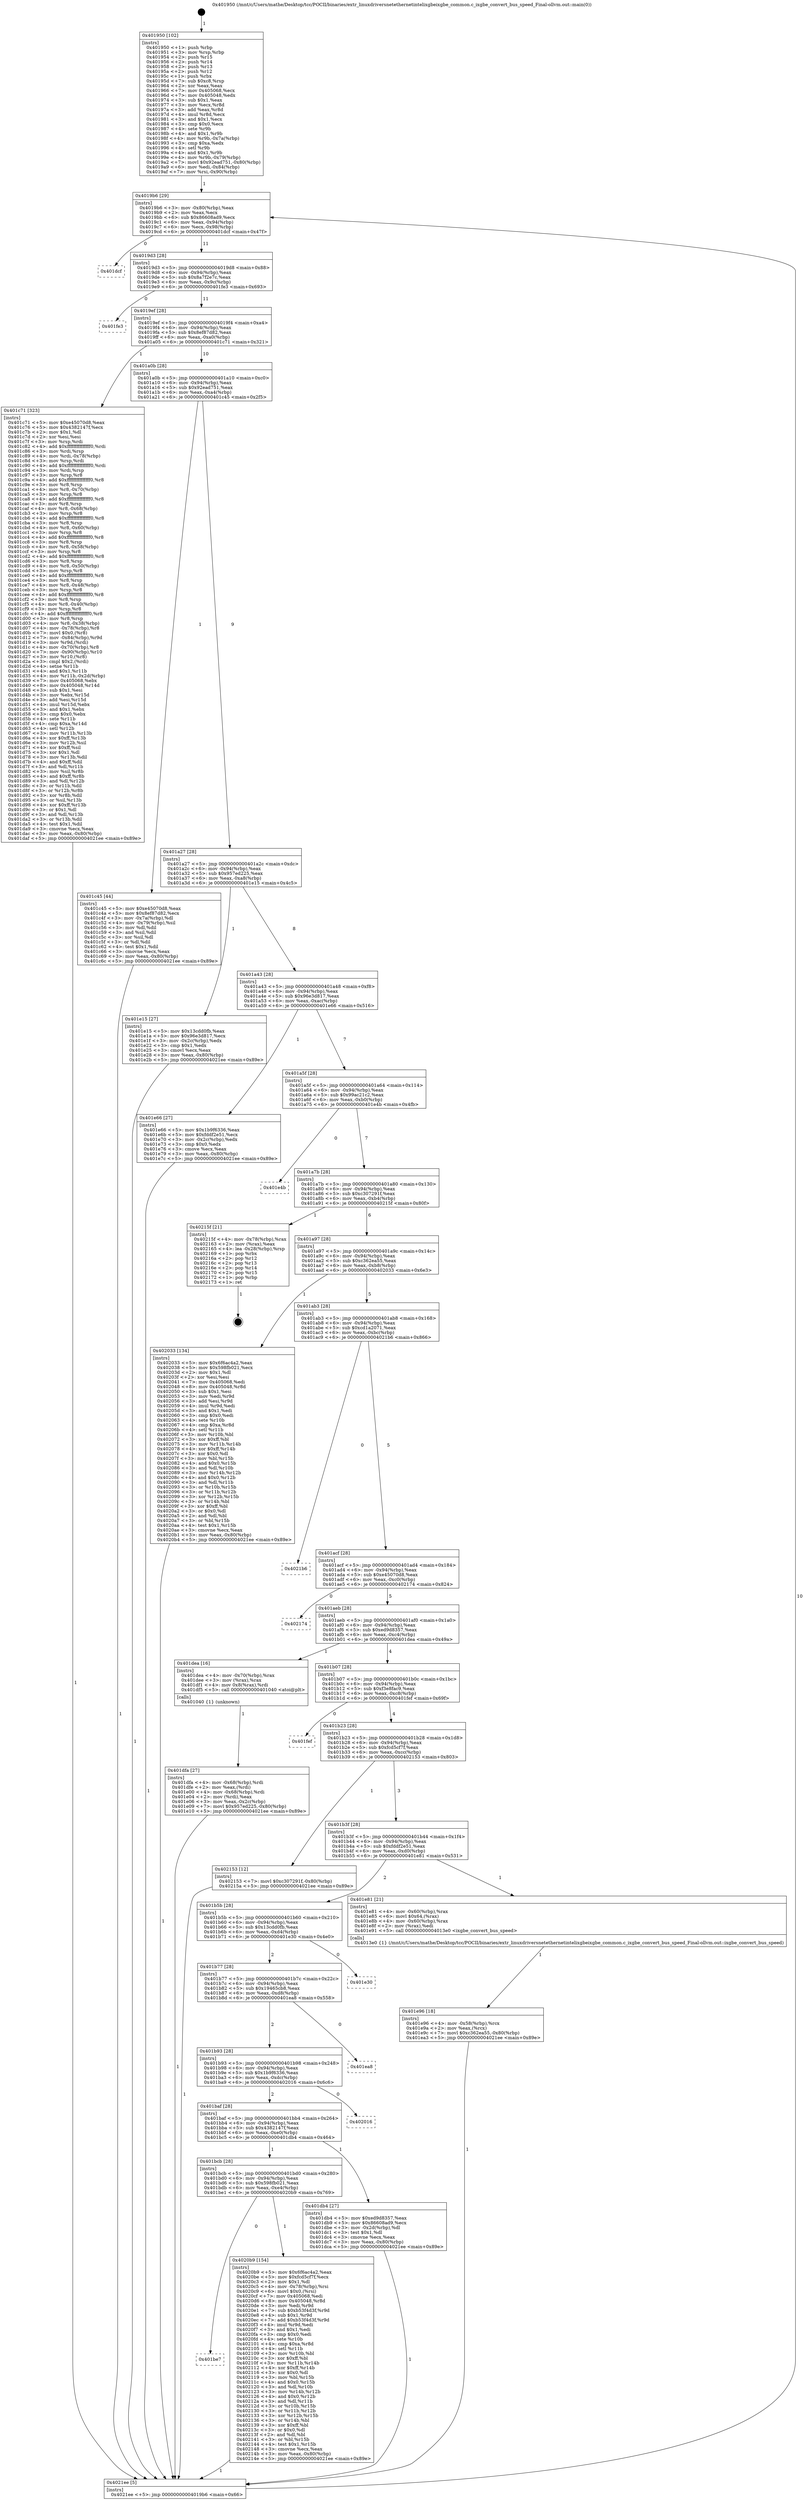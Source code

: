 digraph "0x401950" {
  label = "0x401950 (/mnt/c/Users/mathe/Desktop/tcc/POCII/binaries/extr_linuxdriversnetethernetintelixgbeixgbe_common.c_ixgbe_convert_bus_speed_Final-ollvm.out::main(0))"
  labelloc = "t"
  node[shape=record]

  Entry [label="",width=0.3,height=0.3,shape=circle,fillcolor=black,style=filled]
  "0x4019b6" [label="{
     0x4019b6 [29]\l
     | [instrs]\l
     &nbsp;&nbsp;0x4019b6 \<+3\>: mov -0x80(%rbp),%eax\l
     &nbsp;&nbsp;0x4019b9 \<+2\>: mov %eax,%ecx\l
     &nbsp;&nbsp;0x4019bb \<+6\>: sub $0x86608ad9,%ecx\l
     &nbsp;&nbsp;0x4019c1 \<+6\>: mov %eax,-0x94(%rbp)\l
     &nbsp;&nbsp;0x4019c7 \<+6\>: mov %ecx,-0x98(%rbp)\l
     &nbsp;&nbsp;0x4019cd \<+6\>: je 0000000000401dcf \<main+0x47f\>\l
  }"]
  "0x401dcf" [label="{
     0x401dcf\l
  }", style=dashed]
  "0x4019d3" [label="{
     0x4019d3 [28]\l
     | [instrs]\l
     &nbsp;&nbsp;0x4019d3 \<+5\>: jmp 00000000004019d8 \<main+0x88\>\l
     &nbsp;&nbsp;0x4019d8 \<+6\>: mov -0x94(%rbp),%eax\l
     &nbsp;&nbsp;0x4019de \<+5\>: sub $0x8a7f2e7c,%eax\l
     &nbsp;&nbsp;0x4019e3 \<+6\>: mov %eax,-0x9c(%rbp)\l
     &nbsp;&nbsp;0x4019e9 \<+6\>: je 0000000000401fe3 \<main+0x693\>\l
  }"]
  Exit [label="",width=0.3,height=0.3,shape=circle,fillcolor=black,style=filled,peripheries=2]
  "0x401fe3" [label="{
     0x401fe3\l
  }", style=dashed]
  "0x4019ef" [label="{
     0x4019ef [28]\l
     | [instrs]\l
     &nbsp;&nbsp;0x4019ef \<+5\>: jmp 00000000004019f4 \<main+0xa4\>\l
     &nbsp;&nbsp;0x4019f4 \<+6\>: mov -0x94(%rbp),%eax\l
     &nbsp;&nbsp;0x4019fa \<+5\>: sub $0x8ef87d82,%eax\l
     &nbsp;&nbsp;0x4019ff \<+6\>: mov %eax,-0xa0(%rbp)\l
     &nbsp;&nbsp;0x401a05 \<+6\>: je 0000000000401c71 \<main+0x321\>\l
  }"]
  "0x401be7" [label="{
     0x401be7\l
  }", style=dashed]
  "0x401c71" [label="{
     0x401c71 [323]\l
     | [instrs]\l
     &nbsp;&nbsp;0x401c71 \<+5\>: mov $0xe45070d8,%eax\l
     &nbsp;&nbsp;0x401c76 \<+5\>: mov $0x4382147f,%ecx\l
     &nbsp;&nbsp;0x401c7b \<+2\>: mov $0x1,%dl\l
     &nbsp;&nbsp;0x401c7d \<+2\>: xor %esi,%esi\l
     &nbsp;&nbsp;0x401c7f \<+3\>: mov %rsp,%rdi\l
     &nbsp;&nbsp;0x401c82 \<+4\>: add $0xfffffffffffffff0,%rdi\l
     &nbsp;&nbsp;0x401c86 \<+3\>: mov %rdi,%rsp\l
     &nbsp;&nbsp;0x401c89 \<+4\>: mov %rdi,-0x78(%rbp)\l
     &nbsp;&nbsp;0x401c8d \<+3\>: mov %rsp,%rdi\l
     &nbsp;&nbsp;0x401c90 \<+4\>: add $0xfffffffffffffff0,%rdi\l
     &nbsp;&nbsp;0x401c94 \<+3\>: mov %rdi,%rsp\l
     &nbsp;&nbsp;0x401c97 \<+3\>: mov %rsp,%r8\l
     &nbsp;&nbsp;0x401c9a \<+4\>: add $0xfffffffffffffff0,%r8\l
     &nbsp;&nbsp;0x401c9e \<+3\>: mov %r8,%rsp\l
     &nbsp;&nbsp;0x401ca1 \<+4\>: mov %r8,-0x70(%rbp)\l
     &nbsp;&nbsp;0x401ca5 \<+3\>: mov %rsp,%r8\l
     &nbsp;&nbsp;0x401ca8 \<+4\>: add $0xfffffffffffffff0,%r8\l
     &nbsp;&nbsp;0x401cac \<+3\>: mov %r8,%rsp\l
     &nbsp;&nbsp;0x401caf \<+4\>: mov %r8,-0x68(%rbp)\l
     &nbsp;&nbsp;0x401cb3 \<+3\>: mov %rsp,%r8\l
     &nbsp;&nbsp;0x401cb6 \<+4\>: add $0xfffffffffffffff0,%r8\l
     &nbsp;&nbsp;0x401cba \<+3\>: mov %r8,%rsp\l
     &nbsp;&nbsp;0x401cbd \<+4\>: mov %r8,-0x60(%rbp)\l
     &nbsp;&nbsp;0x401cc1 \<+3\>: mov %rsp,%r8\l
     &nbsp;&nbsp;0x401cc4 \<+4\>: add $0xfffffffffffffff0,%r8\l
     &nbsp;&nbsp;0x401cc8 \<+3\>: mov %r8,%rsp\l
     &nbsp;&nbsp;0x401ccb \<+4\>: mov %r8,-0x58(%rbp)\l
     &nbsp;&nbsp;0x401ccf \<+3\>: mov %rsp,%r8\l
     &nbsp;&nbsp;0x401cd2 \<+4\>: add $0xfffffffffffffff0,%r8\l
     &nbsp;&nbsp;0x401cd6 \<+3\>: mov %r8,%rsp\l
     &nbsp;&nbsp;0x401cd9 \<+4\>: mov %r8,-0x50(%rbp)\l
     &nbsp;&nbsp;0x401cdd \<+3\>: mov %rsp,%r8\l
     &nbsp;&nbsp;0x401ce0 \<+4\>: add $0xfffffffffffffff0,%r8\l
     &nbsp;&nbsp;0x401ce4 \<+3\>: mov %r8,%rsp\l
     &nbsp;&nbsp;0x401ce7 \<+4\>: mov %r8,-0x48(%rbp)\l
     &nbsp;&nbsp;0x401ceb \<+3\>: mov %rsp,%r8\l
     &nbsp;&nbsp;0x401cee \<+4\>: add $0xfffffffffffffff0,%r8\l
     &nbsp;&nbsp;0x401cf2 \<+3\>: mov %r8,%rsp\l
     &nbsp;&nbsp;0x401cf5 \<+4\>: mov %r8,-0x40(%rbp)\l
     &nbsp;&nbsp;0x401cf9 \<+3\>: mov %rsp,%r8\l
     &nbsp;&nbsp;0x401cfc \<+4\>: add $0xfffffffffffffff0,%r8\l
     &nbsp;&nbsp;0x401d00 \<+3\>: mov %r8,%rsp\l
     &nbsp;&nbsp;0x401d03 \<+4\>: mov %r8,-0x38(%rbp)\l
     &nbsp;&nbsp;0x401d07 \<+4\>: mov -0x78(%rbp),%r8\l
     &nbsp;&nbsp;0x401d0b \<+7\>: movl $0x0,(%r8)\l
     &nbsp;&nbsp;0x401d12 \<+7\>: mov -0x84(%rbp),%r9d\l
     &nbsp;&nbsp;0x401d19 \<+3\>: mov %r9d,(%rdi)\l
     &nbsp;&nbsp;0x401d1c \<+4\>: mov -0x70(%rbp),%r8\l
     &nbsp;&nbsp;0x401d20 \<+7\>: mov -0x90(%rbp),%r10\l
     &nbsp;&nbsp;0x401d27 \<+3\>: mov %r10,(%r8)\l
     &nbsp;&nbsp;0x401d2a \<+3\>: cmpl $0x2,(%rdi)\l
     &nbsp;&nbsp;0x401d2d \<+4\>: setne %r11b\l
     &nbsp;&nbsp;0x401d31 \<+4\>: and $0x1,%r11b\l
     &nbsp;&nbsp;0x401d35 \<+4\>: mov %r11b,-0x2d(%rbp)\l
     &nbsp;&nbsp;0x401d39 \<+7\>: mov 0x405068,%ebx\l
     &nbsp;&nbsp;0x401d40 \<+8\>: mov 0x405048,%r14d\l
     &nbsp;&nbsp;0x401d48 \<+3\>: sub $0x1,%esi\l
     &nbsp;&nbsp;0x401d4b \<+3\>: mov %ebx,%r15d\l
     &nbsp;&nbsp;0x401d4e \<+3\>: add %esi,%r15d\l
     &nbsp;&nbsp;0x401d51 \<+4\>: imul %r15d,%ebx\l
     &nbsp;&nbsp;0x401d55 \<+3\>: and $0x1,%ebx\l
     &nbsp;&nbsp;0x401d58 \<+3\>: cmp $0x0,%ebx\l
     &nbsp;&nbsp;0x401d5b \<+4\>: sete %r11b\l
     &nbsp;&nbsp;0x401d5f \<+4\>: cmp $0xa,%r14d\l
     &nbsp;&nbsp;0x401d63 \<+4\>: setl %r12b\l
     &nbsp;&nbsp;0x401d67 \<+3\>: mov %r11b,%r13b\l
     &nbsp;&nbsp;0x401d6a \<+4\>: xor $0xff,%r13b\l
     &nbsp;&nbsp;0x401d6e \<+3\>: mov %r12b,%sil\l
     &nbsp;&nbsp;0x401d71 \<+4\>: xor $0xff,%sil\l
     &nbsp;&nbsp;0x401d75 \<+3\>: xor $0x1,%dl\l
     &nbsp;&nbsp;0x401d78 \<+3\>: mov %r13b,%dil\l
     &nbsp;&nbsp;0x401d7b \<+4\>: and $0xff,%dil\l
     &nbsp;&nbsp;0x401d7f \<+3\>: and %dl,%r11b\l
     &nbsp;&nbsp;0x401d82 \<+3\>: mov %sil,%r8b\l
     &nbsp;&nbsp;0x401d85 \<+4\>: and $0xff,%r8b\l
     &nbsp;&nbsp;0x401d89 \<+3\>: and %dl,%r12b\l
     &nbsp;&nbsp;0x401d8c \<+3\>: or %r11b,%dil\l
     &nbsp;&nbsp;0x401d8f \<+3\>: or %r12b,%r8b\l
     &nbsp;&nbsp;0x401d92 \<+3\>: xor %r8b,%dil\l
     &nbsp;&nbsp;0x401d95 \<+3\>: or %sil,%r13b\l
     &nbsp;&nbsp;0x401d98 \<+4\>: xor $0xff,%r13b\l
     &nbsp;&nbsp;0x401d9c \<+3\>: or $0x1,%dl\l
     &nbsp;&nbsp;0x401d9f \<+3\>: and %dl,%r13b\l
     &nbsp;&nbsp;0x401da2 \<+3\>: or %r13b,%dil\l
     &nbsp;&nbsp;0x401da5 \<+4\>: test $0x1,%dil\l
     &nbsp;&nbsp;0x401da9 \<+3\>: cmovne %ecx,%eax\l
     &nbsp;&nbsp;0x401dac \<+3\>: mov %eax,-0x80(%rbp)\l
     &nbsp;&nbsp;0x401daf \<+5\>: jmp 00000000004021ee \<main+0x89e\>\l
  }"]
  "0x401a0b" [label="{
     0x401a0b [28]\l
     | [instrs]\l
     &nbsp;&nbsp;0x401a0b \<+5\>: jmp 0000000000401a10 \<main+0xc0\>\l
     &nbsp;&nbsp;0x401a10 \<+6\>: mov -0x94(%rbp),%eax\l
     &nbsp;&nbsp;0x401a16 \<+5\>: sub $0x92ead751,%eax\l
     &nbsp;&nbsp;0x401a1b \<+6\>: mov %eax,-0xa4(%rbp)\l
     &nbsp;&nbsp;0x401a21 \<+6\>: je 0000000000401c45 \<main+0x2f5\>\l
  }"]
  "0x4020b9" [label="{
     0x4020b9 [154]\l
     | [instrs]\l
     &nbsp;&nbsp;0x4020b9 \<+5\>: mov $0x6f6ac4a2,%eax\l
     &nbsp;&nbsp;0x4020be \<+5\>: mov $0xfcd5cf7f,%ecx\l
     &nbsp;&nbsp;0x4020c3 \<+2\>: mov $0x1,%dl\l
     &nbsp;&nbsp;0x4020c5 \<+4\>: mov -0x78(%rbp),%rsi\l
     &nbsp;&nbsp;0x4020c9 \<+6\>: movl $0x0,(%rsi)\l
     &nbsp;&nbsp;0x4020cf \<+7\>: mov 0x405068,%edi\l
     &nbsp;&nbsp;0x4020d6 \<+8\>: mov 0x405048,%r8d\l
     &nbsp;&nbsp;0x4020de \<+3\>: mov %edi,%r9d\l
     &nbsp;&nbsp;0x4020e1 \<+7\>: sub $0xb53f4d3f,%r9d\l
     &nbsp;&nbsp;0x4020e8 \<+4\>: sub $0x1,%r9d\l
     &nbsp;&nbsp;0x4020ec \<+7\>: add $0xb53f4d3f,%r9d\l
     &nbsp;&nbsp;0x4020f3 \<+4\>: imul %r9d,%edi\l
     &nbsp;&nbsp;0x4020f7 \<+3\>: and $0x1,%edi\l
     &nbsp;&nbsp;0x4020fa \<+3\>: cmp $0x0,%edi\l
     &nbsp;&nbsp;0x4020fd \<+4\>: sete %r10b\l
     &nbsp;&nbsp;0x402101 \<+4\>: cmp $0xa,%r8d\l
     &nbsp;&nbsp;0x402105 \<+4\>: setl %r11b\l
     &nbsp;&nbsp;0x402109 \<+3\>: mov %r10b,%bl\l
     &nbsp;&nbsp;0x40210c \<+3\>: xor $0xff,%bl\l
     &nbsp;&nbsp;0x40210f \<+3\>: mov %r11b,%r14b\l
     &nbsp;&nbsp;0x402112 \<+4\>: xor $0xff,%r14b\l
     &nbsp;&nbsp;0x402116 \<+3\>: xor $0x0,%dl\l
     &nbsp;&nbsp;0x402119 \<+3\>: mov %bl,%r15b\l
     &nbsp;&nbsp;0x40211c \<+4\>: and $0x0,%r15b\l
     &nbsp;&nbsp;0x402120 \<+3\>: and %dl,%r10b\l
     &nbsp;&nbsp;0x402123 \<+3\>: mov %r14b,%r12b\l
     &nbsp;&nbsp;0x402126 \<+4\>: and $0x0,%r12b\l
     &nbsp;&nbsp;0x40212a \<+3\>: and %dl,%r11b\l
     &nbsp;&nbsp;0x40212d \<+3\>: or %r10b,%r15b\l
     &nbsp;&nbsp;0x402130 \<+3\>: or %r11b,%r12b\l
     &nbsp;&nbsp;0x402133 \<+3\>: xor %r12b,%r15b\l
     &nbsp;&nbsp;0x402136 \<+3\>: or %r14b,%bl\l
     &nbsp;&nbsp;0x402139 \<+3\>: xor $0xff,%bl\l
     &nbsp;&nbsp;0x40213c \<+3\>: or $0x0,%dl\l
     &nbsp;&nbsp;0x40213f \<+2\>: and %dl,%bl\l
     &nbsp;&nbsp;0x402141 \<+3\>: or %bl,%r15b\l
     &nbsp;&nbsp;0x402144 \<+4\>: test $0x1,%r15b\l
     &nbsp;&nbsp;0x402148 \<+3\>: cmovne %ecx,%eax\l
     &nbsp;&nbsp;0x40214b \<+3\>: mov %eax,-0x80(%rbp)\l
     &nbsp;&nbsp;0x40214e \<+5\>: jmp 00000000004021ee \<main+0x89e\>\l
  }"]
  "0x401c45" [label="{
     0x401c45 [44]\l
     | [instrs]\l
     &nbsp;&nbsp;0x401c45 \<+5\>: mov $0xe45070d8,%eax\l
     &nbsp;&nbsp;0x401c4a \<+5\>: mov $0x8ef87d82,%ecx\l
     &nbsp;&nbsp;0x401c4f \<+3\>: mov -0x7a(%rbp),%dl\l
     &nbsp;&nbsp;0x401c52 \<+4\>: mov -0x79(%rbp),%sil\l
     &nbsp;&nbsp;0x401c56 \<+3\>: mov %dl,%dil\l
     &nbsp;&nbsp;0x401c59 \<+3\>: and %sil,%dil\l
     &nbsp;&nbsp;0x401c5c \<+3\>: xor %sil,%dl\l
     &nbsp;&nbsp;0x401c5f \<+3\>: or %dl,%dil\l
     &nbsp;&nbsp;0x401c62 \<+4\>: test $0x1,%dil\l
     &nbsp;&nbsp;0x401c66 \<+3\>: cmovne %ecx,%eax\l
     &nbsp;&nbsp;0x401c69 \<+3\>: mov %eax,-0x80(%rbp)\l
     &nbsp;&nbsp;0x401c6c \<+5\>: jmp 00000000004021ee \<main+0x89e\>\l
  }"]
  "0x401a27" [label="{
     0x401a27 [28]\l
     | [instrs]\l
     &nbsp;&nbsp;0x401a27 \<+5\>: jmp 0000000000401a2c \<main+0xdc\>\l
     &nbsp;&nbsp;0x401a2c \<+6\>: mov -0x94(%rbp),%eax\l
     &nbsp;&nbsp;0x401a32 \<+5\>: sub $0x957ed225,%eax\l
     &nbsp;&nbsp;0x401a37 \<+6\>: mov %eax,-0xa8(%rbp)\l
     &nbsp;&nbsp;0x401a3d \<+6\>: je 0000000000401e15 \<main+0x4c5\>\l
  }"]
  "0x4021ee" [label="{
     0x4021ee [5]\l
     | [instrs]\l
     &nbsp;&nbsp;0x4021ee \<+5\>: jmp 00000000004019b6 \<main+0x66\>\l
  }"]
  "0x401950" [label="{
     0x401950 [102]\l
     | [instrs]\l
     &nbsp;&nbsp;0x401950 \<+1\>: push %rbp\l
     &nbsp;&nbsp;0x401951 \<+3\>: mov %rsp,%rbp\l
     &nbsp;&nbsp;0x401954 \<+2\>: push %r15\l
     &nbsp;&nbsp;0x401956 \<+2\>: push %r14\l
     &nbsp;&nbsp;0x401958 \<+2\>: push %r13\l
     &nbsp;&nbsp;0x40195a \<+2\>: push %r12\l
     &nbsp;&nbsp;0x40195c \<+1\>: push %rbx\l
     &nbsp;&nbsp;0x40195d \<+7\>: sub $0xc8,%rsp\l
     &nbsp;&nbsp;0x401964 \<+2\>: xor %eax,%eax\l
     &nbsp;&nbsp;0x401966 \<+7\>: mov 0x405068,%ecx\l
     &nbsp;&nbsp;0x40196d \<+7\>: mov 0x405048,%edx\l
     &nbsp;&nbsp;0x401974 \<+3\>: sub $0x1,%eax\l
     &nbsp;&nbsp;0x401977 \<+3\>: mov %ecx,%r8d\l
     &nbsp;&nbsp;0x40197a \<+3\>: add %eax,%r8d\l
     &nbsp;&nbsp;0x40197d \<+4\>: imul %r8d,%ecx\l
     &nbsp;&nbsp;0x401981 \<+3\>: and $0x1,%ecx\l
     &nbsp;&nbsp;0x401984 \<+3\>: cmp $0x0,%ecx\l
     &nbsp;&nbsp;0x401987 \<+4\>: sete %r9b\l
     &nbsp;&nbsp;0x40198b \<+4\>: and $0x1,%r9b\l
     &nbsp;&nbsp;0x40198f \<+4\>: mov %r9b,-0x7a(%rbp)\l
     &nbsp;&nbsp;0x401993 \<+3\>: cmp $0xa,%edx\l
     &nbsp;&nbsp;0x401996 \<+4\>: setl %r9b\l
     &nbsp;&nbsp;0x40199a \<+4\>: and $0x1,%r9b\l
     &nbsp;&nbsp;0x40199e \<+4\>: mov %r9b,-0x79(%rbp)\l
     &nbsp;&nbsp;0x4019a2 \<+7\>: movl $0x92ead751,-0x80(%rbp)\l
     &nbsp;&nbsp;0x4019a9 \<+6\>: mov %edi,-0x84(%rbp)\l
     &nbsp;&nbsp;0x4019af \<+7\>: mov %rsi,-0x90(%rbp)\l
  }"]
  "0x401e96" [label="{
     0x401e96 [18]\l
     | [instrs]\l
     &nbsp;&nbsp;0x401e96 \<+4\>: mov -0x58(%rbp),%rcx\l
     &nbsp;&nbsp;0x401e9a \<+2\>: mov %eax,(%rcx)\l
     &nbsp;&nbsp;0x401e9c \<+7\>: movl $0xc362ea55,-0x80(%rbp)\l
     &nbsp;&nbsp;0x401ea3 \<+5\>: jmp 00000000004021ee \<main+0x89e\>\l
  }"]
  "0x401dfa" [label="{
     0x401dfa [27]\l
     | [instrs]\l
     &nbsp;&nbsp;0x401dfa \<+4\>: mov -0x68(%rbp),%rdi\l
     &nbsp;&nbsp;0x401dfe \<+2\>: mov %eax,(%rdi)\l
     &nbsp;&nbsp;0x401e00 \<+4\>: mov -0x68(%rbp),%rdi\l
     &nbsp;&nbsp;0x401e04 \<+2\>: mov (%rdi),%eax\l
     &nbsp;&nbsp;0x401e06 \<+3\>: mov %eax,-0x2c(%rbp)\l
     &nbsp;&nbsp;0x401e09 \<+7\>: movl $0x957ed225,-0x80(%rbp)\l
     &nbsp;&nbsp;0x401e10 \<+5\>: jmp 00000000004021ee \<main+0x89e\>\l
  }"]
  "0x401e15" [label="{
     0x401e15 [27]\l
     | [instrs]\l
     &nbsp;&nbsp;0x401e15 \<+5\>: mov $0x13cdd0fb,%eax\l
     &nbsp;&nbsp;0x401e1a \<+5\>: mov $0x96e3d817,%ecx\l
     &nbsp;&nbsp;0x401e1f \<+3\>: mov -0x2c(%rbp),%edx\l
     &nbsp;&nbsp;0x401e22 \<+3\>: cmp $0x1,%edx\l
     &nbsp;&nbsp;0x401e25 \<+3\>: cmovl %ecx,%eax\l
     &nbsp;&nbsp;0x401e28 \<+3\>: mov %eax,-0x80(%rbp)\l
     &nbsp;&nbsp;0x401e2b \<+5\>: jmp 00000000004021ee \<main+0x89e\>\l
  }"]
  "0x401a43" [label="{
     0x401a43 [28]\l
     | [instrs]\l
     &nbsp;&nbsp;0x401a43 \<+5\>: jmp 0000000000401a48 \<main+0xf8\>\l
     &nbsp;&nbsp;0x401a48 \<+6\>: mov -0x94(%rbp),%eax\l
     &nbsp;&nbsp;0x401a4e \<+5\>: sub $0x96e3d817,%eax\l
     &nbsp;&nbsp;0x401a53 \<+6\>: mov %eax,-0xac(%rbp)\l
     &nbsp;&nbsp;0x401a59 \<+6\>: je 0000000000401e66 \<main+0x516\>\l
  }"]
  "0x401bcb" [label="{
     0x401bcb [28]\l
     | [instrs]\l
     &nbsp;&nbsp;0x401bcb \<+5\>: jmp 0000000000401bd0 \<main+0x280\>\l
     &nbsp;&nbsp;0x401bd0 \<+6\>: mov -0x94(%rbp),%eax\l
     &nbsp;&nbsp;0x401bd6 \<+5\>: sub $0x598fb021,%eax\l
     &nbsp;&nbsp;0x401bdb \<+6\>: mov %eax,-0xe4(%rbp)\l
     &nbsp;&nbsp;0x401be1 \<+6\>: je 00000000004020b9 \<main+0x769\>\l
  }"]
  "0x401e66" [label="{
     0x401e66 [27]\l
     | [instrs]\l
     &nbsp;&nbsp;0x401e66 \<+5\>: mov $0x1b9f6336,%eax\l
     &nbsp;&nbsp;0x401e6b \<+5\>: mov $0xfddf2e51,%ecx\l
     &nbsp;&nbsp;0x401e70 \<+3\>: mov -0x2c(%rbp),%edx\l
     &nbsp;&nbsp;0x401e73 \<+3\>: cmp $0x0,%edx\l
     &nbsp;&nbsp;0x401e76 \<+3\>: cmove %ecx,%eax\l
     &nbsp;&nbsp;0x401e79 \<+3\>: mov %eax,-0x80(%rbp)\l
     &nbsp;&nbsp;0x401e7c \<+5\>: jmp 00000000004021ee \<main+0x89e\>\l
  }"]
  "0x401a5f" [label="{
     0x401a5f [28]\l
     | [instrs]\l
     &nbsp;&nbsp;0x401a5f \<+5\>: jmp 0000000000401a64 \<main+0x114\>\l
     &nbsp;&nbsp;0x401a64 \<+6\>: mov -0x94(%rbp),%eax\l
     &nbsp;&nbsp;0x401a6a \<+5\>: sub $0x99ac21c2,%eax\l
     &nbsp;&nbsp;0x401a6f \<+6\>: mov %eax,-0xb0(%rbp)\l
     &nbsp;&nbsp;0x401a75 \<+6\>: je 0000000000401e4b \<main+0x4fb\>\l
  }"]
  "0x401db4" [label="{
     0x401db4 [27]\l
     | [instrs]\l
     &nbsp;&nbsp;0x401db4 \<+5\>: mov $0xed9d8357,%eax\l
     &nbsp;&nbsp;0x401db9 \<+5\>: mov $0x86608ad9,%ecx\l
     &nbsp;&nbsp;0x401dbe \<+3\>: mov -0x2d(%rbp),%dl\l
     &nbsp;&nbsp;0x401dc1 \<+3\>: test $0x1,%dl\l
     &nbsp;&nbsp;0x401dc4 \<+3\>: cmovne %ecx,%eax\l
     &nbsp;&nbsp;0x401dc7 \<+3\>: mov %eax,-0x80(%rbp)\l
     &nbsp;&nbsp;0x401dca \<+5\>: jmp 00000000004021ee \<main+0x89e\>\l
  }"]
  "0x401e4b" [label="{
     0x401e4b\l
  }", style=dashed]
  "0x401a7b" [label="{
     0x401a7b [28]\l
     | [instrs]\l
     &nbsp;&nbsp;0x401a7b \<+5\>: jmp 0000000000401a80 \<main+0x130\>\l
     &nbsp;&nbsp;0x401a80 \<+6\>: mov -0x94(%rbp),%eax\l
     &nbsp;&nbsp;0x401a86 \<+5\>: sub $0xc307291f,%eax\l
     &nbsp;&nbsp;0x401a8b \<+6\>: mov %eax,-0xb4(%rbp)\l
     &nbsp;&nbsp;0x401a91 \<+6\>: je 000000000040215f \<main+0x80f\>\l
  }"]
  "0x401baf" [label="{
     0x401baf [28]\l
     | [instrs]\l
     &nbsp;&nbsp;0x401baf \<+5\>: jmp 0000000000401bb4 \<main+0x264\>\l
     &nbsp;&nbsp;0x401bb4 \<+6\>: mov -0x94(%rbp),%eax\l
     &nbsp;&nbsp;0x401bba \<+5\>: sub $0x4382147f,%eax\l
     &nbsp;&nbsp;0x401bbf \<+6\>: mov %eax,-0xe0(%rbp)\l
     &nbsp;&nbsp;0x401bc5 \<+6\>: je 0000000000401db4 \<main+0x464\>\l
  }"]
  "0x40215f" [label="{
     0x40215f [21]\l
     | [instrs]\l
     &nbsp;&nbsp;0x40215f \<+4\>: mov -0x78(%rbp),%rax\l
     &nbsp;&nbsp;0x402163 \<+2\>: mov (%rax),%eax\l
     &nbsp;&nbsp;0x402165 \<+4\>: lea -0x28(%rbp),%rsp\l
     &nbsp;&nbsp;0x402169 \<+1\>: pop %rbx\l
     &nbsp;&nbsp;0x40216a \<+2\>: pop %r12\l
     &nbsp;&nbsp;0x40216c \<+2\>: pop %r13\l
     &nbsp;&nbsp;0x40216e \<+2\>: pop %r14\l
     &nbsp;&nbsp;0x402170 \<+2\>: pop %r15\l
     &nbsp;&nbsp;0x402172 \<+1\>: pop %rbp\l
     &nbsp;&nbsp;0x402173 \<+1\>: ret\l
  }"]
  "0x401a97" [label="{
     0x401a97 [28]\l
     | [instrs]\l
     &nbsp;&nbsp;0x401a97 \<+5\>: jmp 0000000000401a9c \<main+0x14c\>\l
     &nbsp;&nbsp;0x401a9c \<+6\>: mov -0x94(%rbp),%eax\l
     &nbsp;&nbsp;0x401aa2 \<+5\>: sub $0xc362ea55,%eax\l
     &nbsp;&nbsp;0x401aa7 \<+6\>: mov %eax,-0xb8(%rbp)\l
     &nbsp;&nbsp;0x401aad \<+6\>: je 0000000000402033 \<main+0x6e3\>\l
  }"]
  "0x402016" [label="{
     0x402016\l
  }", style=dashed]
  "0x402033" [label="{
     0x402033 [134]\l
     | [instrs]\l
     &nbsp;&nbsp;0x402033 \<+5\>: mov $0x6f6ac4a2,%eax\l
     &nbsp;&nbsp;0x402038 \<+5\>: mov $0x598fb021,%ecx\l
     &nbsp;&nbsp;0x40203d \<+2\>: mov $0x1,%dl\l
     &nbsp;&nbsp;0x40203f \<+2\>: xor %esi,%esi\l
     &nbsp;&nbsp;0x402041 \<+7\>: mov 0x405068,%edi\l
     &nbsp;&nbsp;0x402048 \<+8\>: mov 0x405048,%r8d\l
     &nbsp;&nbsp;0x402050 \<+3\>: sub $0x1,%esi\l
     &nbsp;&nbsp;0x402053 \<+3\>: mov %edi,%r9d\l
     &nbsp;&nbsp;0x402056 \<+3\>: add %esi,%r9d\l
     &nbsp;&nbsp;0x402059 \<+4\>: imul %r9d,%edi\l
     &nbsp;&nbsp;0x40205d \<+3\>: and $0x1,%edi\l
     &nbsp;&nbsp;0x402060 \<+3\>: cmp $0x0,%edi\l
     &nbsp;&nbsp;0x402063 \<+4\>: sete %r10b\l
     &nbsp;&nbsp;0x402067 \<+4\>: cmp $0xa,%r8d\l
     &nbsp;&nbsp;0x40206b \<+4\>: setl %r11b\l
     &nbsp;&nbsp;0x40206f \<+3\>: mov %r10b,%bl\l
     &nbsp;&nbsp;0x402072 \<+3\>: xor $0xff,%bl\l
     &nbsp;&nbsp;0x402075 \<+3\>: mov %r11b,%r14b\l
     &nbsp;&nbsp;0x402078 \<+4\>: xor $0xff,%r14b\l
     &nbsp;&nbsp;0x40207c \<+3\>: xor $0x0,%dl\l
     &nbsp;&nbsp;0x40207f \<+3\>: mov %bl,%r15b\l
     &nbsp;&nbsp;0x402082 \<+4\>: and $0x0,%r15b\l
     &nbsp;&nbsp;0x402086 \<+3\>: and %dl,%r10b\l
     &nbsp;&nbsp;0x402089 \<+3\>: mov %r14b,%r12b\l
     &nbsp;&nbsp;0x40208c \<+4\>: and $0x0,%r12b\l
     &nbsp;&nbsp;0x402090 \<+3\>: and %dl,%r11b\l
     &nbsp;&nbsp;0x402093 \<+3\>: or %r10b,%r15b\l
     &nbsp;&nbsp;0x402096 \<+3\>: or %r11b,%r12b\l
     &nbsp;&nbsp;0x402099 \<+3\>: xor %r12b,%r15b\l
     &nbsp;&nbsp;0x40209c \<+3\>: or %r14b,%bl\l
     &nbsp;&nbsp;0x40209f \<+3\>: xor $0xff,%bl\l
     &nbsp;&nbsp;0x4020a2 \<+3\>: or $0x0,%dl\l
     &nbsp;&nbsp;0x4020a5 \<+2\>: and %dl,%bl\l
     &nbsp;&nbsp;0x4020a7 \<+3\>: or %bl,%r15b\l
     &nbsp;&nbsp;0x4020aa \<+4\>: test $0x1,%r15b\l
     &nbsp;&nbsp;0x4020ae \<+3\>: cmovne %ecx,%eax\l
     &nbsp;&nbsp;0x4020b1 \<+3\>: mov %eax,-0x80(%rbp)\l
     &nbsp;&nbsp;0x4020b4 \<+5\>: jmp 00000000004021ee \<main+0x89e\>\l
  }"]
  "0x401ab3" [label="{
     0x401ab3 [28]\l
     | [instrs]\l
     &nbsp;&nbsp;0x401ab3 \<+5\>: jmp 0000000000401ab8 \<main+0x168\>\l
     &nbsp;&nbsp;0x401ab8 \<+6\>: mov -0x94(%rbp),%eax\l
     &nbsp;&nbsp;0x401abe \<+5\>: sub $0xcd1a2071,%eax\l
     &nbsp;&nbsp;0x401ac3 \<+6\>: mov %eax,-0xbc(%rbp)\l
     &nbsp;&nbsp;0x401ac9 \<+6\>: je 00000000004021b6 \<main+0x866\>\l
  }"]
  "0x401b93" [label="{
     0x401b93 [28]\l
     | [instrs]\l
     &nbsp;&nbsp;0x401b93 \<+5\>: jmp 0000000000401b98 \<main+0x248\>\l
     &nbsp;&nbsp;0x401b98 \<+6\>: mov -0x94(%rbp),%eax\l
     &nbsp;&nbsp;0x401b9e \<+5\>: sub $0x1b9f6336,%eax\l
     &nbsp;&nbsp;0x401ba3 \<+6\>: mov %eax,-0xdc(%rbp)\l
     &nbsp;&nbsp;0x401ba9 \<+6\>: je 0000000000402016 \<main+0x6c6\>\l
  }"]
  "0x4021b6" [label="{
     0x4021b6\l
  }", style=dashed]
  "0x401acf" [label="{
     0x401acf [28]\l
     | [instrs]\l
     &nbsp;&nbsp;0x401acf \<+5\>: jmp 0000000000401ad4 \<main+0x184\>\l
     &nbsp;&nbsp;0x401ad4 \<+6\>: mov -0x94(%rbp),%eax\l
     &nbsp;&nbsp;0x401ada \<+5\>: sub $0xe45070d8,%eax\l
     &nbsp;&nbsp;0x401adf \<+6\>: mov %eax,-0xc0(%rbp)\l
     &nbsp;&nbsp;0x401ae5 \<+6\>: je 0000000000402174 \<main+0x824\>\l
  }"]
  "0x401ea8" [label="{
     0x401ea8\l
  }", style=dashed]
  "0x402174" [label="{
     0x402174\l
  }", style=dashed]
  "0x401aeb" [label="{
     0x401aeb [28]\l
     | [instrs]\l
     &nbsp;&nbsp;0x401aeb \<+5\>: jmp 0000000000401af0 \<main+0x1a0\>\l
     &nbsp;&nbsp;0x401af0 \<+6\>: mov -0x94(%rbp),%eax\l
     &nbsp;&nbsp;0x401af6 \<+5\>: sub $0xed9d8357,%eax\l
     &nbsp;&nbsp;0x401afb \<+6\>: mov %eax,-0xc4(%rbp)\l
     &nbsp;&nbsp;0x401b01 \<+6\>: je 0000000000401dea \<main+0x49a\>\l
  }"]
  "0x401b77" [label="{
     0x401b77 [28]\l
     | [instrs]\l
     &nbsp;&nbsp;0x401b77 \<+5\>: jmp 0000000000401b7c \<main+0x22c\>\l
     &nbsp;&nbsp;0x401b7c \<+6\>: mov -0x94(%rbp),%eax\l
     &nbsp;&nbsp;0x401b82 \<+5\>: sub $0x19465cb8,%eax\l
     &nbsp;&nbsp;0x401b87 \<+6\>: mov %eax,-0xd8(%rbp)\l
     &nbsp;&nbsp;0x401b8d \<+6\>: je 0000000000401ea8 \<main+0x558\>\l
  }"]
  "0x401dea" [label="{
     0x401dea [16]\l
     | [instrs]\l
     &nbsp;&nbsp;0x401dea \<+4\>: mov -0x70(%rbp),%rax\l
     &nbsp;&nbsp;0x401dee \<+3\>: mov (%rax),%rax\l
     &nbsp;&nbsp;0x401df1 \<+4\>: mov 0x8(%rax),%rdi\l
     &nbsp;&nbsp;0x401df5 \<+5\>: call 0000000000401040 \<atoi@plt\>\l
     | [calls]\l
     &nbsp;&nbsp;0x401040 \{1\} (unknown)\l
  }"]
  "0x401b07" [label="{
     0x401b07 [28]\l
     | [instrs]\l
     &nbsp;&nbsp;0x401b07 \<+5\>: jmp 0000000000401b0c \<main+0x1bc\>\l
     &nbsp;&nbsp;0x401b0c \<+6\>: mov -0x94(%rbp),%eax\l
     &nbsp;&nbsp;0x401b12 \<+5\>: sub $0xf3e8fac9,%eax\l
     &nbsp;&nbsp;0x401b17 \<+6\>: mov %eax,-0xc8(%rbp)\l
     &nbsp;&nbsp;0x401b1d \<+6\>: je 0000000000401fef \<main+0x69f\>\l
  }"]
  "0x401e30" [label="{
     0x401e30\l
  }", style=dashed]
  "0x401fef" [label="{
     0x401fef\l
  }", style=dashed]
  "0x401b23" [label="{
     0x401b23 [28]\l
     | [instrs]\l
     &nbsp;&nbsp;0x401b23 \<+5\>: jmp 0000000000401b28 \<main+0x1d8\>\l
     &nbsp;&nbsp;0x401b28 \<+6\>: mov -0x94(%rbp),%eax\l
     &nbsp;&nbsp;0x401b2e \<+5\>: sub $0xfcd5cf7f,%eax\l
     &nbsp;&nbsp;0x401b33 \<+6\>: mov %eax,-0xcc(%rbp)\l
     &nbsp;&nbsp;0x401b39 \<+6\>: je 0000000000402153 \<main+0x803\>\l
  }"]
  "0x401b5b" [label="{
     0x401b5b [28]\l
     | [instrs]\l
     &nbsp;&nbsp;0x401b5b \<+5\>: jmp 0000000000401b60 \<main+0x210\>\l
     &nbsp;&nbsp;0x401b60 \<+6\>: mov -0x94(%rbp),%eax\l
     &nbsp;&nbsp;0x401b66 \<+5\>: sub $0x13cdd0fb,%eax\l
     &nbsp;&nbsp;0x401b6b \<+6\>: mov %eax,-0xd4(%rbp)\l
     &nbsp;&nbsp;0x401b71 \<+6\>: je 0000000000401e30 \<main+0x4e0\>\l
  }"]
  "0x402153" [label="{
     0x402153 [12]\l
     | [instrs]\l
     &nbsp;&nbsp;0x402153 \<+7\>: movl $0xc307291f,-0x80(%rbp)\l
     &nbsp;&nbsp;0x40215a \<+5\>: jmp 00000000004021ee \<main+0x89e\>\l
  }"]
  "0x401b3f" [label="{
     0x401b3f [28]\l
     | [instrs]\l
     &nbsp;&nbsp;0x401b3f \<+5\>: jmp 0000000000401b44 \<main+0x1f4\>\l
     &nbsp;&nbsp;0x401b44 \<+6\>: mov -0x94(%rbp),%eax\l
     &nbsp;&nbsp;0x401b4a \<+5\>: sub $0xfddf2e51,%eax\l
     &nbsp;&nbsp;0x401b4f \<+6\>: mov %eax,-0xd0(%rbp)\l
     &nbsp;&nbsp;0x401b55 \<+6\>: je 0000000000401e81 \<main+0x531\>\l
  }"]
  "0x401e81" [label="{
     0x401e81 [21]\l
     | [instrs]\l
     &nbsp;&nbsp;0x401e81 \<+4\>: mov -0x60(%rbp),%rax\l
     &nbsp;&nbsp;0x401e85 \<+6\>: movl $0x64,(%rax)\l
     &nbsp;&nbsp;0x401e8b \<+4\>: mov -0x60(%rbp),%rax\l
     &nbsp;&nbsp;0x401e8f \<+2\>: mov (%rax),%edi\l
     &nbsp;&nbsp;0x401e91 \<+5\>: call 00000000004013e0 \<ixgbe_convert_bus_speed\>\l
     | [calls]\l
     &nbsp;&nbsp;0x4013e0 \{1\} (/mnt/c/Users/mathe/Desktop/tcc/POCII/binaries/extr_linuxdriversnetethernetintelixgbeixgbe_common.c_ixgbe_convert_bus_speed_Final-ollvm.out::ixgbe_convert_bus_speed)\l
  }"]
  Entry -> "0x401950" [label=" 1"]
  "0x4019b6" -> "0x401dcf" [label=" 0"]
  "0x4019b6" -> "0x4019d3" [label=" 11"]
  "0x40215f" -> Exit [label=" 1"]
  "0x4019d3" -> "0x401fe3" [label=" 0"]
  "0x4019d3" -> "0x4019ef" [label=" 11"]
  "0x402153" -> "0x4021ee" [label=" 1"]
  "0x4019ef" -> "0x401c71" [label=" 1"]
  "0x4019ef" -> "0x401a0b" [label=" 10"]
  "0x4020b9" -> "0x4021ee" [label=" 1"]
  "0x401a0b" -> "0x401c45" [label=" 1"]
  "0x401a0b" -> "0x401a27" [label=" 9"]
  "0x401c45" -> "0x4021ee" [label=" 1"]
  "0x401950" -> "0x4019b6" [label=" 1"]
  "0x4021ee" -> "0x4019b6" [label=" 10"]
  "0x401bcb" -> "0x401be7" [label=" 0"]
  "0x401c71" -> "0x4021ee" [label=" 1"]
  "0x401bcb" -> "0x4020b9" [label=" 1"]
  "0x401a27" -> "0x401e15" [label=" 1"]
  "0x401a27" -> "0x401a43" [label=" 8"]
  "0x402033" -> "0x4021ee" [label=" 1"]
  "0x401a43" -> "0x401e66" [label=" 1"]
  "0x401a43" -> "0x401a5f" [label=" 7"]
  "0x401e96" -> "0x4021ee" [label=" 1"]
  "0x401a5f" -> "0x401e4b" [label=" 0"]
  "0x401a5f" -> "0x401a7b" [label=" 7"]
  "0x401e81" -> "0x401e96" [label=" 1"]
  "0x401a7b" -> "0x40215f" [label=" 1"]
  "0x401a7b" -> "0x401a97" [label=" 6"]
  "0x401e15" -> "0x4021ee" [label=" 1"]
  "0x401a97" -> "0x402033" [label=" 1"]
  "0x401a97" -> "0x401ab3" [label=" 5"]
  "0x401dfa" -> "0x4021ee" [label=" 1"]
  "0x401ab3" -> "0x4021b6" [label=" 0"]
  "0x401ab3" -> "0x401acf" [label=" 5"]
  "0x401db4" -> "0x4021ee" [label=" 1"]
  "0x401acf" -> "0x402174" [label=" 0"]
  "0x401acf" -> "0x401aeb" [label=" 5"]
  "0x401baf" -> "0x401bcb" [label=" 1"]
  "0x401aeb" -> "0x401dea" [label=" 1"]
  "0x401aeb" -> "0x401b07" [label=" 4"]
  "0x401e66" -> "0x4021ee" [label=" 1"]
  "0x401b07" -> "0x401fef" [label=" 0"]
  "0x401b07" -> "0x401b23" [label=" 4"]
  "0x401b93" -> "0x401baf" [label=" 2"]
  "0x401b23" -> "0x402153" [label=" 1"]
  "0x401b23" -> "0x401b3f" [label=" 3"]
  "0x401dea" -> "0x401dfa" [label=" 1"]
  "0x401b3f" -> "0x401e81" [label=" 1"]
  "0x401b3f" -> "0x401b5b" [label=" 2"]
  "0x401b93" -> "0x402016" [label=" 0"]
  "0x401b5b" -> "0x401e30" [label=" 0"]
  "0x401b5b" -> "0x401b77" [label=" 2"]
  "0x401baf" -> "0x401db4" [label=" 1"]
  "0x401b77" -> "0x401ea8" [label=" 0"]
  "0x401b77" -> "0x401b93" [label=" 2"]
}
